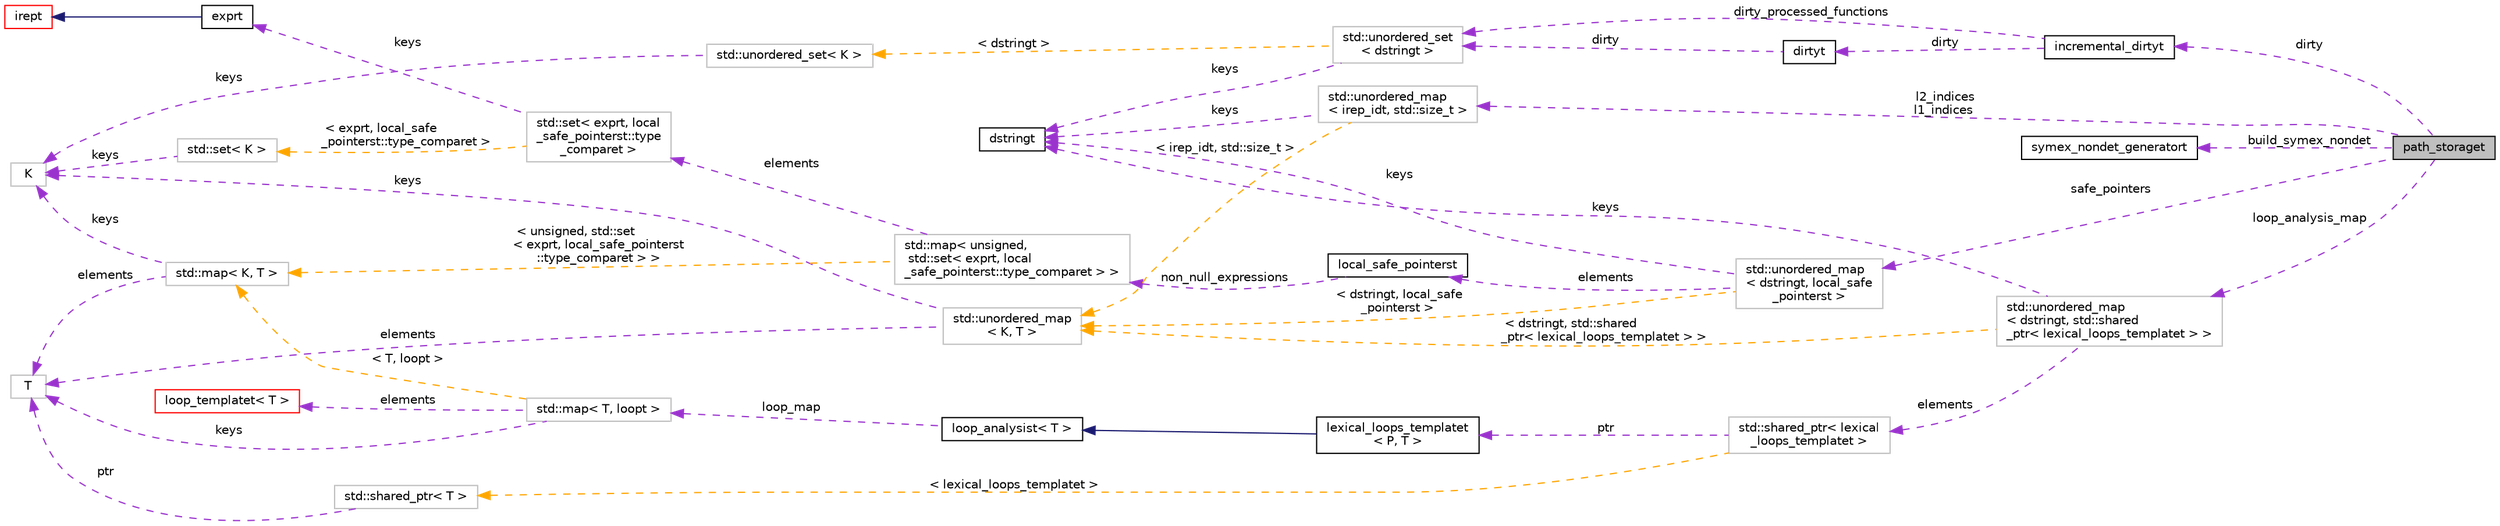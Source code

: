 digraph "path_storaget"
{
 // LATEX_PDF_SIZE
  bgcolor="transparent";
  edge [fontname="Helvetica",fontsize="10",labelfontname="Helvetica",labelfontsize="10"];
  node [fontname="Helvetica",fontsize="10",shape=record];
  rankdir="LR";
  Node1 [label="path_storaget",height=0.2,width=0.4,color="black", fillcolor="grey75", style="filled", fontcolor="black",tooltip="Storage for symbolic execution paths to be resumed later."];
  Node2 -> Node1 [dir="back",color="darkorchid3",fontsize="10",style="dashed",label=" safe_pointers" ,fontname="Helvetica"];
  Node2 [label="std::unordered_map\l\< dstringt, local_safe\l_pointerst \>",height=0.2,width=0.4,color="grey75",tooltip=" "];
  Node3 -> Node2 [dir="back",color="darkorchid3",fontsize="10",style="dashed",label=" keys" ,fontname="Helvetica"];
  Node3 [label="dstringt",height=0.2,width=0.4,color="black",URL="$classdstringt.html",tooltip="dstringt has one field, an unsigned integer no which is an index into a static table of strings."];
  Node4 -> Node2 [dir="back",color="darkorchid3",fontsize="10",style="dashed",label=" elements" ,fontname="Helvetica"];
  Node4 [label="local_safe_pointerst",height=0.2,width=0.4,color="black",URL="$classlocal__safe__pointerst.html",tooltip="A very simple, cheap analysis to determine when dereference operations are trivially guarded by a che..."];
  Node5 -> Node4 [dir="back",color="darkorchid3",fontsize="10",style="dashed",label=" non_null_expressions" ,fontname="Helvetica"];
  Node5 [label="std::map\< unsigned,\l std::set\< exprt, local\l_safe_pointerst::type_comparet \> \>",height=0.2,width=0.4,color="grey75",tooltip=" "];
  Node6 -> Node5 [dir="back",color="darkorchid3",fontsize="10",style="dashed",label=" elements" ,fontname="Helvetica"];
  Node6 [label="std::set\< exprt, local\l_safe_pointerst::type\l_comparet \>",height=0.2,width=0.4,color="grey75",tooltip=" "];
  Node7 -> Node6 [dir="back",color="darkorchid3",fontsize="10",style="dashed",label=" keys" ,fontname="Helvetica"];
  Node7 [label="exprt",height=0.2,width=0.4,color="black",URL="$classexprt.html",tooltip="Base class for all expressions."];
  Node8 -> Node7 [dir="back",color="midnightblue",fontsize="10",style="solid",fontname="Helvetica"];
  Node8 [label="irept",height=0.2,width=0.4,color="red",URL="$classirept.html",tooltip="There are a large number of kinds of tree structured or tree-like data in CPROVER."];
  Node16 -> Node6 [dir="back",color="orange",fontsize="10",style="dashed",label=" \< exprt, local_safe\l_pointerst::type_comparet \>" ,fontname="Helvetica"];
  Node16 [label="std::set\< K \>",height=0.2,width=0.4,color="grey75",tooltip="STL class."];
  Node17 -> Node16 [dir="back",color="darkorchid3",fontsize="10",style="dashed",label=" keys" ,fontname="Helvetica"];
  Node17 [label="K",height=0.2,width=0.4,color="grey75",tooltip=" "];
  Node18 -> Node5 [dir="back",color="orange",fontsize="10",style="dashed",label=" \< unsigned, std::set\l\< exprt, local_safe_pointerst\l::type_comparet \> \>" ,fontname="Helvetica"];
  Node18 [label="std::map\< K, T \>",height=0.2,width=0.4,color="grey75",tooltip="STL class."];
  Node17 -> Node18 [dir="back",color="darkorchid3",fontsize="10",style="dashed",label=" keys" ,fontname="Helvetica"];
  Node14 -> Node18 [dir="back",color="darkorchid3",fontsize="10",style="dashed",label=" elements" ,fontname="Helvetica"];
  Node14 [label="T",height=0.2,width=0.4,color="grey75",tooltip=" "];
  Node19 -> Node2 [dir="back",color="orange",fontsize="10",style="dashed",label=" \< dstringt, local_safe\l_pointerst \>" ,fontname="Helvetica"];
  Node19 [label="std::unordered_map\l\< K, T \>",height=0.2,width=0.4,color="grey75",tooltip="STL class."];
  Node17 -> Node19 [dir="back",color="darkorchid3",fontsize="10",style="dashed",label=" keys" ,fontname="Helvetica"];
  Node14 -> Node19 [dir="back",color="darkorchid3",fontsize="10",style="dashed",label=" elements" ,fontname="Helvetica"];
  Node20 -> Node1 [dir="back",color="darkorchid3",fontsize="10",style="dashed",label=" dirty" ,fontname="Helvetica"];
  Node20 [label="incremental_dirtyt",height=0.2,width=0.4,color="black",URL="$classincremental__dirtyt.html",tooltip="Wrapper for dirtyt that permits incremental population, ensuring each function is analysed exactly on..."];
  Node21 -> Node20 [dir="back",color="darkorchid3",fontsize="10",style="dashed",label=" dirty_processed_functions" ,fontname="Helvetica"];
  Node21 [label="std::unordered_set\l\< dstringt \>",height=0.2,width=0.4,color="grey75",tooltip=" "];
  Node3 -> Node21 [dir="back",color="darkorchid3",fontsize="10",style="dashed",label=" keys" ,fontname="Helvetica"];
  Node22 -> Node21 [dir="back",color="orange",fontsize="10",style="dashed",label=" \< dstringt \>" ,fontname="Helvetica"];
  Node22 [label="std::unordered_set\< K \>",height=0.2,width=0.4,color="grey75",tooltip="STL class."];
  Node17 -> Node22 [dir="back",color="darkorchid3",fontsize="10",style="dashed",label=" keys" ,fontname="Helvetica"];
  Node23 -> Node20 [dir="back",color="darkorchid3",fontsize="10",style="dashed",label=" dirty" ,fontname="Helvetica"];
  Node23 [label="dirtyt",height=0.2,width=0.4,color="black",URL="$classdirtyt.html",tooltip="Dirty variables are ones which have their address taken so we can't reliably work out where they may ..."];
  Node21 -> Node23 [dir="back",color="darkorchid3",fontsize="10",style="dashed",label=" dirty" ,fontname="Helvetica"];
  Node24 -> Node1 [dir="back",color="darkorchid3",fontsize="10",style="dashed",label=" build_symex_nondet" ,fontname="Helvetica"];
  Node24 [label="symex_nondet_generatort",height=0.2,width=0.4,color="black",URL="$classsymex__nondet__generatort.html",tooltip="Functor generating fresh nondet symbols."];
  Node25 -> Node1 [dir="back",color="darkorchid3",fontsize="10",style="dashed",label=" loop_analysis_map" ,fontname="Helvetica"];
  Node25 [label="std::unordered_map\l\< dstringt, std::shared\l_ptr\< lexical_loops_templatet \> \>",height=0.2,width=0.4,color="grey75",tooltip=" "];
  Node26 -> Node25 [dir="back",color="darkorchid3",fontsize="10",style="dashed",label=" elements" ,fontname="Helvetica"];
  Node26 [label="std::shared_ptr\< lexical\l_loops_templatet \>",height=0.2,width=0.4,color="grey75",tooltip=" "];
  Node27 -> Node26 [dir="back",color="darkorchid3",fontsize="10",style="dashed",label=" ptr" ,fontname="Helvetica"];
  Node27 [label="lexical_loops_templatet\l\< P, T \>",height=0.2,width=0.4,color="black",URL="$classlexical__loops__templatet.html",tooltip="Main driver for working out if a class (normally goto_programt) has any lexical loops."];
  Node28 -> Node27 [dir="back",color="midnightblue",fontsize="10",style="solid",fontname="Helvetica"];
  Node28 [label="loop_analysist\< T \>",height=0.2,width=0.4,color="black",URL="$classloop__analysist.html",tooltip=" "];
  Node29 -> Node28 [dir="back",color="darkorchid3",fontsize="10",style="dashed",label=" loop_map" ,fontname="Helvetica"];
  Node29 [label="std::map\< T, loopt \>",height=0.2,width=0.4,color="grey75",tooltip=" "];
  Node30 -> Node29 [dir="back",color="darkorchid3",fontsize="10",style="dashed",label=" elements" ,fontname="Helvetica"];
  Node30 [label="loop_templatet\< T \>",height=0.2,width=0.4,color="red",URL="$classloop__templatet.html",tooltip="A loop, specified as a set of instructions."];
  Node14 -> Node29 [dir="back",color="darkorchid3",fontsize="10",style="dashed",label=" keys" ,fontname="Helvetica"];
  Node18 -> Node29 [dir="back",color="orange",fontsize="10",style="dashed",label=" \< T, loopt \>" ,fontname="Helvetica"];
  Node32 -> Node26 [dir="back",color="orange",fontsize="10",style="dashed",label=" \< lexical_loops_templatet \>" ,fontname="Helvetica"];
  Node32 [label="std::shared_ptr\< T \>",height=0.2,width=0.4,color="grey75",tooltip="STL class."];
  Node14 -> Node32 [dir="back",color="darkorchid3",fontsize="10",style="dashed",label=" ptr" ,fontname="Helvetica"];
  Node3 -> Node25 [dir="back",color="darkorchid3",fontsize="10",style="dashed",label=" keys" ,fontname="Helvetica"];
  Node19 -> Node25 [dir="back",color="orange",fontsize="10",style="dashed",label=" \< dstringt, std::shared\l_ptr\< lexical_loops_templatet \> \>" ,fontname="Helvetica"];
  Node33 -> Node1 [dir="back",color="darkorchid3",fontsize="10",style="dashed",label=" l2_indices\nl1_indices" ,fontname="Helvetica"];
  Node33 [label="std::unordered_map\l\< irep_idt, std::size_t \>",height=0.2,width=0.4,color="grey75",tooltip=" "];
  Node3 -> Node33 [dir="back",color="darkorchid3",fontsize="10",style="dashed",label=" keys" ,fontname="Helvetica"];
  Node19 -> Node33 [dir="back",color="orange",fontsize="10",style="dashed",label=" \< irep_idt, std::size_t \>" ,fontname="Helvetica"];
}
